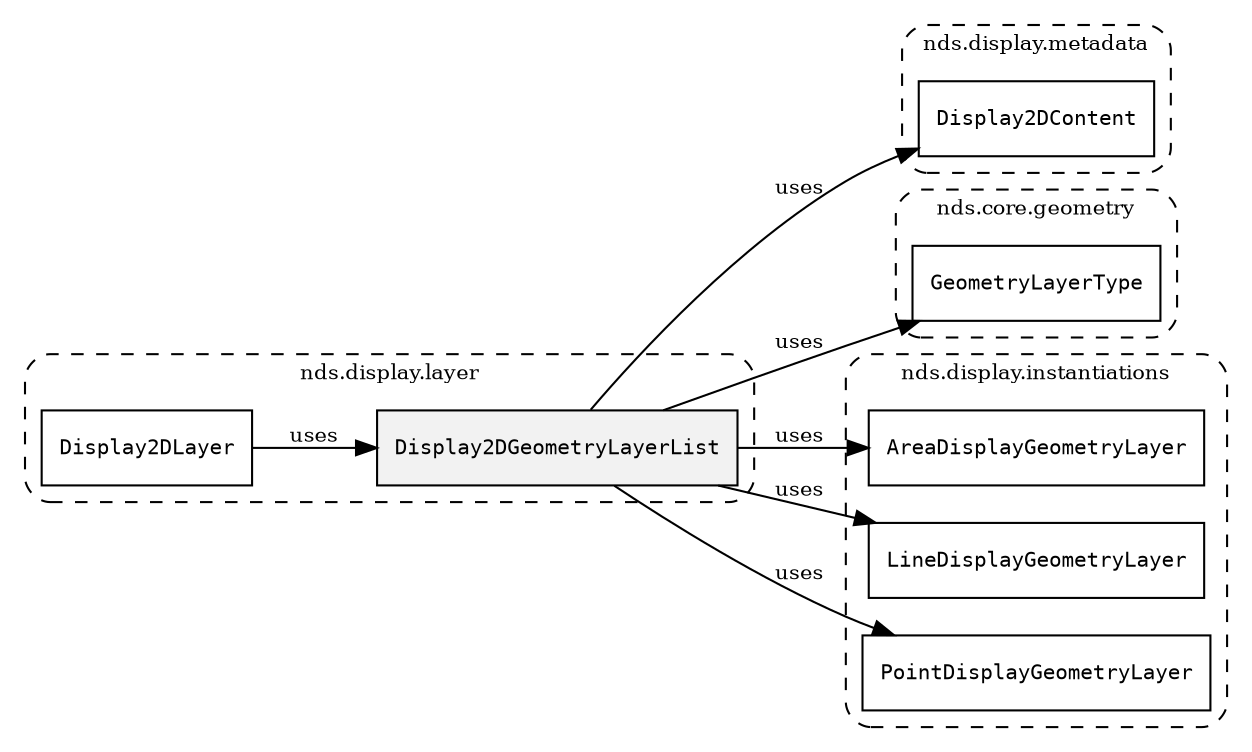 /**
 * This dot file creates symbol collaboration diagram for Display2DGeometryLayerList.
 */
digraph ZSERIO
{
    node [shape=box, fontsize=10];
    rankdir="LR";
    fontsize=10;
    tooltip="Display2DGeometryLayerList collaboration diagram";

    subgraph "cluster_nds.display.layer"
    {
        style="dashed, rounded";
        label="nds.display.layer";
        tooltip="Package nds.display.layer";
        href="../../../content/packages/nds.display.layer.html#Package-nds-display-layer";
        target="_parent";

        "Display2DGeometryLayerList" [style="filled", fillcolor="#0000000D", target="_parent", label=<<font face="monospace"><table align="center" border="0" cellspacing="0" cellpadding="0"><tr><td href="../../../content/packages/nds.display.layer.html#Structure-Display2DGeometryLayerList" title="Structure defined in nds.display.layer">Display2DGeometryLayerList</td></tr></table></font>>];
        "Display2DLayer" [target="_parent", label=<<font face="monospace"><table align="center" border="0" cellspacing="0" cellpadding="0"><tr><td href="../../../content/packages/nds.display.layer.html#Structure-Display2DLayer" title="Structure defined in nds.display.layer">Display2DLayer</td></tr></table></font>>];
    }

    subgraph "cluster_nds.display.metadata"
    {
        style="dashed, rounded";
        label="nds.display.metadata";
        tooltip="Package nds.display.metadata";
        href="../../../content/packages/nds.display.metadata.html#Package-nds-display-metadata";
        target="_parent";

        "Display2DContent" [target="_parent", label=<<font face="monospace"><table align="center" border="0" cellspacing="0" cellpadding="0"><tr><td href="../../../content/packages/nds.display.metadata.html#Bitmask-Display2DContent" title="Bitmask defined in nds.display.metadata">Display2DContent</td></tr></table></font>>];
    }

    subgraph "cluster_nds.core.geometry"
    {
        style="dashed, rounded";
        label="nds.core.geometry";
        tooltip="Package nds.core.geometry";
        href="../../../content/packages/nds.core.geometry.html#Package-nds-core-geometry";
        target="_parent";

        "GeometryLayerType" [target="_parent", label=<<font face="monospace"><table align="center" border="0" cellspacing="0" cellpadding="0"><tr><td href="../../../content/packages/nds.core.geometry.html#Enum-GeometryLayerType" title="Enum defined in nds.core.geometry">GeometryLayerType</td></tr></table></font>>];
    }

    subgraph "cluster_nds.display.instantiations"
    {
        style="dashed, rounded";
        label="nds.display.instantiations";
        tooltip="Package nds.display.instantiations";
        href="../../../content/packages/nds.display.instantiations.html#Package-nds-display-instantiations";
        target="_parent";

        "AreaDisplayGeometryLayer" [target="_parent", label=<<font face="monospace"><table align="center" border="0" cellspacing="0" cellpadding="0"><tr><td href="../../../content/packages/nds.display.instantiations.html#InstantiateType-AreaDisplayGeometryLayer" title="InstantiateType defined in nds.display.instantiations">AreaDisplayGeometryLayer</td></tr></table></font>>];
        "LineDisplayGeometryLayer" [target="_parent", label=<<font face="monospace"><table align="center" border="0" cellspacing="0" cellpadding="0"><tr><td href="../../../content/packages/nds.display.instantiations.html#InstantiateType-LineDisplayGeometryLayer" title="InstantiateType defined in nds.display.instantiations">LineDisplayGeometryLayer</td></tr></table></font>>];
        "PointDisplayGeometryLayer" [target="_parent", label=<<font face="monospace"><table align="center" border="0" cellspacing="0" cellpadding="0"><tr><td href="../../../content/packages/nds.display.instantiations.html#InstantiateType-PointDisplayGeometryLayer" title="InstantiateType defined in nds.display.instantiations">PointDisplayGeometryLayer</td></tr></table></font>>];
    }

    "Display2DGeometryLayerList" -> "Display2DContent" [label="uses", fontsize=10];
    "Display2DGeometryLayerList" -> "GeometryLayerType" [label="uses", fontsize=10];
    "Display2DGeometryLayerList" -> "AreaDisplayGeometryLayer" [label="uses", fontsize=10];
    "Display2DGeometryLayerList" -> "LineDisplayGeometryLayer" [label="uses", fontsize=10];
    "Display2DGeometryLayerList" -> "PointDisplayGeometryLayer" [label="uses", fontsize=10];
    "Display2DLayer" -> "Display2DGeometryLayerList" [label="uses", fontsize=10];
}
